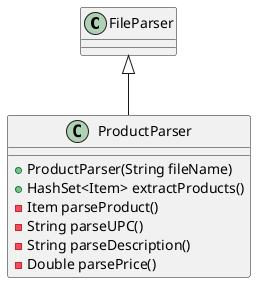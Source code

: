 @startuml productparser
class FileParser
class ProductParser {
    + ProductParser(String fileName)
    + HashSet<Item> extractProducts()
    - Item parseProduct()
    - String parseUPC()
    - String parseDescription()
    - Double parsePrice()
}

FileParser <|-- ProductParser
@enduml
